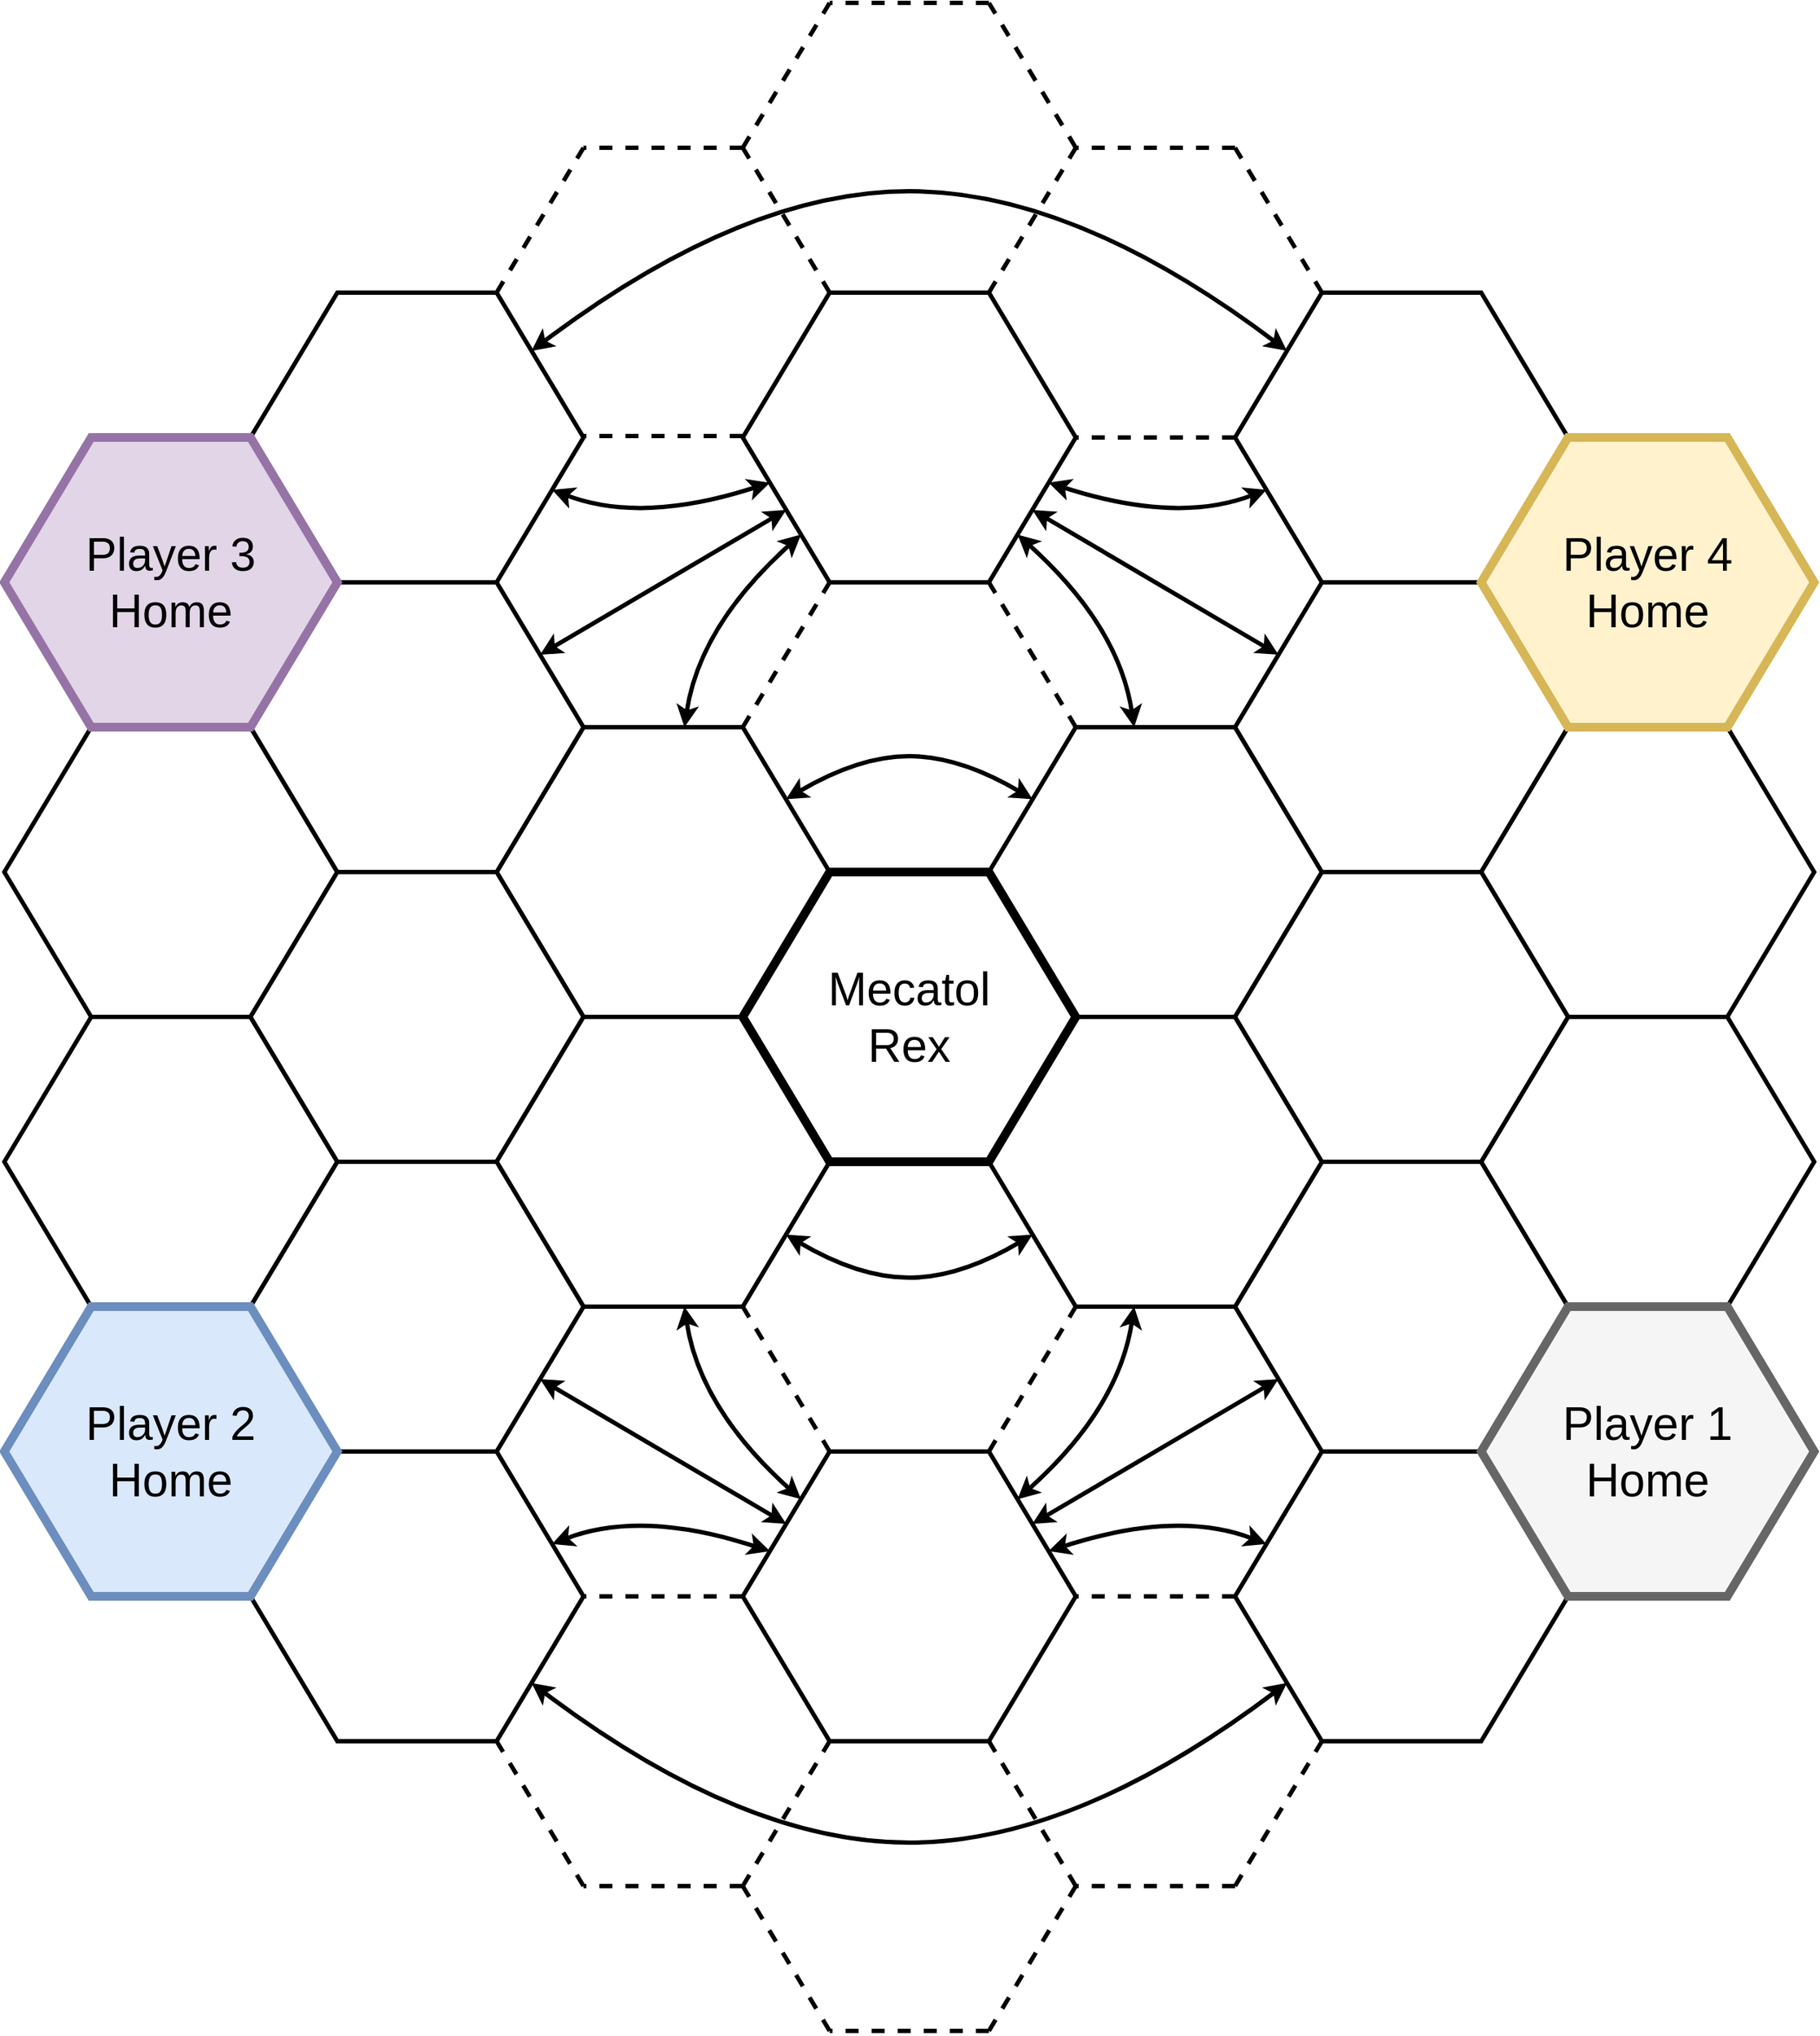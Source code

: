 <mxfile version="13.9.9" type="device"><diagram id="gpUSU13FPlY_5qrdrV4X" name="Page-1"><mxGraphModel dx="1422" dy="822" grid="1" gridSize="10" guides="1" tooltips="1" connect="1" arrows="1" fold="1" page="1" pageScale="1" pageWidth="850" pageHeight="1100" math="0" shadow="0"><root><mxCell id="0"/><mxCell id="1" parent="0"/><mxCell id="BJvtoLirsZLXwuPKlI-e-13" value="" style="shape=hexagon;perimeter=hexagonPerimeter2;whiteSpace=wrap;html=1;fixedSize=1;size=60;fontSize=32;fontFamily=Helvetica;strokeWidth=3;strokeColor=none;" vertex="1" parent="1"><mxGeometry x="550" y="1240" width="230" height="200" as="geometry"/></mxCell><mxCell id="BJvtoLirsZLXwuPKlI-e-12" value="" style="shape=hexagon;perimeter=hexagonPerimeter2;whiteSpace=wrap;html=1;fixedSize=1;size=60;fontSize=32;fontFamily=Helvetica;strokeWidth=3;strokeColor=none;" vertex="1" parent="1"><mxGeometry x="720" y="1140" width="230" height="200" as="geometry"/></mxCell><mxCell id="BJvtoLirsZLXwuPKlI-e-11" value="" style="shape=hexagon;perimeter=hexagonPerimeter2;whiteSpace=wrap;html=1;fixedSize=1;size=60;fontSize=32;fontFamily=Helvetica;strokeWidth=3;strokeColor=none;" vertex="1" parent="1"><mxGeometry x="380" y="1140" width="230" height="200" as="geometry"/></mxCell><mxCell id="BJvtoLirsZLXwuPKlI-e-10" value="" style="shape=hexagon;perimeter=hexagonPerimeter2;whiteSpace=wrap;html=1;fixedSize=1;size=60;fontSize=32;fontFamily=Helvetica;strokeWidth=3;strokeColor=none;" vertex="1" parent="1"><mxGeometry x="720" y="940" width="230" height="200" as="geometry"/></mxCell><mxCell id="BJvtoLirsZLXwuPKlI-e-8" value="" style="shape=hexagon;perimeter=hexagonPerimeter2;whiteSpace=wrap;html=1;fixedSize=1;size=60;fontSize=32;fontFamily=Helvetica;strokeWidth=3;strokeColor=none;" vertex="1" parent="1"><mxGeometry x="380" y="940" width="230" height="200" as="geometry"/></mxCell><mxCell id="BJvtoLirsZLXwuPKlI-e-7" value="" style="shape=hexagon;perimeter=hexagonPerimeter2;whiteSpace=wrap;html=1;fixedSize=1;size=60;fontSize=32;fontFamily=Helvetica;strokeWidth=3;strokeColor=none;" vertex="1" parent="1"><mxGeometry x="550" y="840" width="230" height="200" as="geometry"/></mxCell><mxCell id="BJvtoLirsZLXwuPKlI-e-6" value="" style="shape=hexagon;perimeter=hexagonPerimeter2;whiteSpace=wrap;html=1;fixedSize=1;size=60;fontSize=32;fontFamily=Helvetica;strokeWidth=3;strokeColor=none;" vertex="1" parent="1"><mxGeometry x="550" y="40" width="230" height="200" as="geometry"/></mxCell><mxCell id="BJvtoLirsZLXwuPKlI-e-5" value="" style="shape=hexagon;perimeter=hexagonPerimeter2;whiteSpace=wrap;html=1;fixedSize=1;size=60;fontSize=32;fontFamily=Helvetica;strokeWidth=3;strokeColor=none;" vertex="1" parent="1"><mxGeometry x="380" y="140" width="230" height="200" as="geometry"/></mxCell><mxCell id="BJvtoLirsZLXwuPKlI-e-4" value="" style="shape=hexagon;perimeter=hexagonPerimeter2;whiteSpace=wrap;html=1;fixedSize=1;size=60;fontSize=32;fontFamily=Helvetica;strokeWidth=3;strokeColor=none;" vertex="1" parent="1"><mxGeometry x="720" y="140" width="230" height="200" as="geometry"/></mxCell><mxCell id="BJvtoLirsZLXwuPKlI-e-3" value="" style="shape=hexagon;perimeter=hexagonPerimeter2;whiteSpace=wrap;html=1;fixedSize=1;size=60;fontSize=32;fontFamily=Helvetica;strokeWidth=3;strokeColor=none;" vertex="1" parent="1"><mxGeometry x="380" y="340" width="230" height="200" as="geometry"/></mxCell><mxCell id="BJvtoLirsZLXwuPKlI-e-2" value="" style="shape=hexagon;perimeter=hexagonPerimeter2;whiteSpace=wrap;html=1;fixedSize=1;size=60;fontSize=32;fontFamily=Helvetica;strokeWidth=3;strokeColor=none;" vertex="1" parent="1"><mxGeometry x="720" y="340" width="230" height="200" as="geometry"/></mxCell><mxCell id="BJvtoLirsZLXwuPKlI-e-1" value="" style="shape=hexagon;perimeter=hexagonPerimeter2;whiteSpace=wrap;html=1;fixedSize=1;size=60;fontSize=32;fontFamily=Helvetica;strokeWidth=3;strokeColor=none;" vertex="1" parent="1"><mxGeometry x="550" y="440" width="230" height="200" as="geometry"/></mxCell><mxCell id="ENPFV9wE09J2kmjnsH_E-7" value="" style="shape=hexagon;perimeter=hexagonPerimeter2;whiteSpace=wrap;html=1;fixedSize=1;size=60;fontSize=32;fontFamily=Helvetica;strokeWidth=3;" parent="1" vertex="1"><mxGeometry x="720" y="540" width="230" height="200" as="geometry"/></mxCell><mxCell id="ENPFV9wE09J2kmjnsH_E-43" value="" style="shape=hexagon;perimeter=hexagonPerimeter2;whiteSpace=wrap;html=1;fixedSize=1;size=60;fontSize=32;fontFamily=Helvetica;strokeWidth=3;" parent="1" vertex="1"><mxGeometry x="890" y="440" width="230" height="200" as="geometry"/></mxCell><mxCell id="OSFuQ3dNSyEDMBe-EH_K-7" value="" style="shape=hexagon;perimeter=hexagonPerimeter2;whiteSpace=wrap;html=1;fixedSize=1;size=60;fontSize=32;fontFamily=Helvetica;strokeWidth=3;" parent="1" vertex="1"><mxGeometry x="1060" y="540" width="230" height="200" as="geometry"/></mxCell><mxCell id="OgDaJLD29fgVAuqvpTtd-9" value="" style="shape=hexagon;perimeter=hexagonPerimeter2;whiteSpace=wrap;html=1;fixedSize=1;size=60;fontSize=32;fontFamily=Helvetica;strokeWidth=3;" parent="1" vertex="1"><mxGeometry x="890" y="240" width="230" height="200" as="geometry"/></mxCell><mxCell id="ENPFV9wE09J2kmjnsH_E-45" value="" style="shape=hexagon;perimeter=hexagonPerimeter2;whiteSpace=wrap;html=1;fixedSize=1;size=60;fontSize=32;fontFamily=Helvetica;strokeWidth=3;" parent="1" vertex="1"><mxGeometry x="40" y="740" width="230" height="200" as="geometry"/></mxCell><mxCell id="OSFuQ3dNSyEDMBe-EH_K-3" value="" style="shape=hexagon;perimeter=hexagonPerimeter2;whiteSpace=wrap;html=1;fixedSize=1;size=60;fontSize=32;fontFamily=Helvetica;fillColor=#dae8fc;strokeColor=#6c8ebf;strokeWidth=3;" parent="1" vertex="1"><mxGeometry x="380" y="740" width="230" height="200" as="geometry"/></mxCell><mxCell id="OSFuQ3dNSyEDMBe-EH_K-9" value="" style="shape=hexagon;perimeter=hexagonPerimeter2;whiteSpace=wrap;html=1;fixedSize=1;size=60;fontSize=32;fontFamily=Helvetica;strokeWidth=3;" parent="1" vertex="1"><mxGeometry x="210" y="1040" width="230" height="200" as="geometry"/></mxCell><mxCell id="ENPFV9wE09J2kmjnsH_E-48" value="" style="shape=hexagon;perimeter=hexagonPerimeter2;whiteSpace=wrap;html=1;fixedSize=1;size=60;fontSize=32;fontFamily=Helvetica;strokeWidth=3;" parent="1" vertex="1"><mxGeometry x="890" y="840" width="230" height="200" as="geometry"/></mxCell><mxCell id="OgDaJLD29fgVAuqvpTtd-3" value="" style="shape=hexagon;perimeter=hexagonPerimeter2;whiteSpace=wrap;html=1;fixedSize=1;size=60;fontSize=32;fontFamily=Helvetica;strokeWidth=3;" parent="1" vertex="1"><mxGeometry x="890" y="1040" width="230" height="200" as="geometry"/></mxCell><mxCell id="OgDaJLD29fgVAuqvpTtd-4" value="" style="shape=hexagon;perimeter=hexagonPerimeter2;whiteSpace=wrap;html=1;fixedSize=1;size=60;fontSize=32;fontFamily=Helvetica;strokeWidth=3;" parent="1" vertex="1"><mxGeometry x="1060" y="740" width="230" height="200" as="geometry"/></mxCell><mxCell id="ENPFV9wE09J2kmjnsH_E-9" value="" style="shape=hexagon;perimeter=hexagonPerimeter2;whiteSpace=wrap;html=1;fixedSize=1;size=60;fontSize=32;fontFamily=Helvetica;strokeWidth=3;" parent="1" vertex="1"><mxGeometry x="720" y="740" width="230" height="200" as="geometry"/></mxCell><mxCell id="nCf6v29f-o1V0CxzS2t6-4" value="" style="shape=hexagon;perimeter=hexagonPerimeter2;whiteSpace=wrap;html=1;fixedSize=1;size=60;fontSize=32;fontFamily=Helvetica;strokeWidth=3;fillColor=#dae8fc;strokeColor=#6c8ebf;" parent="1" vertex="1"><mxGeometry x="210" y="840" width="230" height="200" as="geometry"/></mxCell><mxCell id="tG7yrKSYpAtj9X0-IR8r-4" value="" style="shape=hexagon;perimeter=hexagonPerimeter2;whiteSpace=wrap;html=1;fixedSize=1;size=60;fontSize=32;fontFamily=Helvetica;strokeWidth=3;" parent="1" vertex="1"><mxGeometry x="210" y="240" width="230" height="200" as="geometry"/></mxCell><mxCell id="OSFuQ3dNSyEDMBe-EH_K-8" value="" style="shape=hexagon;perimeter=hexagonPerimeter2;whiteSpace=wrap;html=1;fixedSize=1;size=60;fontSize=32;fontFamily=Helvetica;strokeWidth=3;" parent="1" vertex="1"><mxGeometry x="40" y="540" width="230" height="200" as="geometry"/></mxCell><mxCell id="OgDaJLD29fgVAuqvpTtd-1" value="" style="shape=hexagon;perimeter=hexagonPerimeter2;whiteSpace=wrap;html=1;fixedSize=1;size=60;fontSize=32;fontFamily=Helvetica;strokeWidth=3;" parent="1" vertex="1"><mxGeometry x="380" y="540" width="230" height="200" as="geometry"/></mxCell><mxCell id="OgDaJLD29fgVAuqvpTtd-8" value="" style="shape=hexagon;perimeter=hexagonPerimeter2;whiteSpace=wrap;html=1;fixedSize=1;size=60;fontSize=32;fontFamily=Helvetica;strokeWidth=3;" parent="1" vertex="1"><mxGeometry x="210" y="440" width="230" height="200" as="geometry"/></mxCell><mxCell id="tG7yrKSYpAtj9X0-IR8r-1" value="" style="shape=hexagon;perimeter=hexagonPerimeter2;whiteSpace=wrap;html=1;fixedSize=1;size=60;fontSize=32;fontFamily=Helvetica;strokeWidth=3;" parent="1" vertex="1"><mxGeometry x="210" y="640" width="230" height="200" as="geometry"/></mxCell><mxCell id="tG7yrKSYpAtj9X0-IR8r-2" value="" style="shape=hexagon;perimeter=hexagonPerimeter2;whiteSpace=wrap;html=1;fixedSize=1;size=60;fontSize=32;fontFamily=Helvetica;strokeWidth=3;" parent="1" vertex="1"><mxGeometry x="890" y="640" width="230" height="200" as="geometry"/></mxCell><mxCell id="4JGFY23e2pcNBj0cE5Fv-7" value="" style="endArrow=none;dashed=1;html=1;strokeWidth=3;" parent="1" edge="1"><mxGeometry width="50" height="50" relative="1" as="geometry"><mxPoint x="720" y="1440" as="sourcePoint"/><mxPoint x="780" y="1340" as="targetPoint"/></mxGeometry></mxCell><mxCell id="4JGFY23e2pcNBj0cE5Fv-8" value="" style="endArrow=none;dashed=1;html=1;strokeWidth=3;" parent="1" edge="1"><mxGeometry width="50" height="50" relative="1" as="geometry"><mxPoint x="610" y="1440" as="sourcePoint"/><mxPoint x="550" y="1340" as="targetPoint"/></mxGeometry></mxCell><mxCell id="4JGFY23e2pcNBj0cE5Fv-9" value="" style="endArrow=none;dashed=1;html=1;strokeWidth=3;" parent="1" edge="1"><mxGeometry width="50" height="50" relative="1" as="geometry"><mxPoint x="720" y="1440" as="sourcePoint"/><mxPoint x="610" y="1440" as="targetPoint"/></mxGeometry></mxCell><mxCell id="4JGFY23e2pcNBj0cE5Fv-13" value="" style="endArrow=classic;startArrow=classic;html=1;strokeWidth=3;" parent="1" source="ENPFV9wE09J2kmjnsH_E-46" target="ENPFV9wE09J2kmjnsH_E-48" edge="1"><mxGeometry width="50" height="50" relative="1" as="geometry"><mxPoint x="670" y="1080" as="sourcePoint"/><mxPoint x="720" y="1030" as="targetPoint"/></mxGeometry></mxCell><mxCell id="4JGFY23e2pcNBj0cE5Fv-14" value="" style="endArrow=classic;startArrow=classic;html=1;strokeWidth=3;" parent="1" source="nCf6v29f-o1V0CxzS2t6-4" target="ENPFV9wE09J2kmjnsH_E-46" edge="1"><mxGeometry width="50" height="50" relative="1" as="geometry"><mxPoint x="760" y="1100" as="sourcePoint"/><mxPoint x="930" y="1000" as="targetPoint"/></mxGeometry></mxCell><mxCell id="4JGFY23e2pcNBj0cE5Fv-20" value="" style="curved=1;endArrow=classic;html=1;strokeWidth=3;startArrow=classic;startFill=1;" parent="1" source="OSFuQ3dNSyEDMBe-EH_K-9" target="OgDaJLD29fgVAuqvpTtd-3" edge="1"><mxGeometry width="50" height="50" relative="1" as="geometry"><mxPoint x="990" y="1420" as="sourcePoint"/><mxPoint x="1180" y="1330" as="targetPoint"/><Array as="points"><mxPoint x="550" y="1310"/><mxPoint x="780" y="1310"/></Array></mxGeometry></mxCell><mxCell id="4JGFY23e2pcNBj0cE5Fv-22" value="" style="curved=1;endArrow=classic;html=1;strokeWidth=3;startArrow=classic;startFill=1;" parent="1" source="OSFuQ3dNSyEDMBe-EH_K-3" target="ENPFV9wE09J2kmjnsH_E-9" edge="1"><mxGeometry width="50" height="50" relative="1" as="geometry"><mxPoint x="209.996" y="926.34" as="sourcePoint"/><mxPoint x="727.604" y="926.34" as="targetPoint"/><Array as="points"><mxPoint x="630" y="920"/><mxPoint x="700" y="920"/></Array></mxGeometry></mxCell><mxCell id="4JGFY23e2pcNBj0cE5Fv-23" value="" style="curved=1;endArrow=classic;html=1;strokeWidth=3;startArrow=classic;startFill=1;" parent="1" source="OSFuQ3dNSyEDMBe-EH_K-3" target="ENPFV9wE09J2kmjnsH_E-46" edge="1"><mxGeometry width="50" height="50" relative="1" as="geometry"><mxPoint x="509.996" y="980.003" as="sourcePoint"/><mxPoint x="680.324" y="980.003" as="targetPoint"/><Array as="points"><mxPoint x="520" y="1010"/></Array></mxGeometry></mxCell><mxCell id="4JGFY23e2pcNBj0cE5Fv-24" value="" style="curved=1;endArrow=classic;html=1;strokeWidth=3;startArrow=classic;startFill=1;" parent="1" source="ENPFV9wE09J2kmjnsH_E-9" target="ENPFV9wE09J2kmjnsH_E-46" edge="1"><mxGeometry width="50" height="50" relative="1" as="geometry"><mxPoint x="508.125" y="950" as="sourcePoint"/><mxPoint x="598.795" y="1085.341" as="targetPoint"/><Array as="points"><mxPoint x="810" y="1010"/></Array></mxGeometry></mxCell><mxCell id="4JGFY23e2pcNBj0cE5Fv-25" value="" style="curved=1;endArrow=classic;html=1;strokeWidth=3;startArrow=classic;startFill=1;" parent="1" source="OSFuQ3dNSyEDMBe-EH_K-9" target="ENPFV9wE09J2kmjnsH_E-46" edge="1"><mxGeometry width="50" height="50" relative="1" as="geometry"><mxPoint x="518.125" y="960" as="sourcePoint"/><mxPoint x="608.795" y="1095.341" as="targetPoint"/><Array as="points"><mxPoint x="480" y="1080"/></Array></mxGeometry></mxCell><mxCell id="4JGFY23e2pcNBj0cE5Fv-26" value="" style="curved=1;endArrow=classic;html=1;strokeWidth=3;startArrow=classic;startFill=1;" parent="1" source="ENPFV9wE09J2kmjnsH_E-46" target="OgDaJLD29fgVAuqvpTtd-3" edge="1"><mxGeometry width="50" height="50" relative="1" as="geometry"><mxPoint x="420.638" y="1101.064" as="sourcePoint"/><mxPoint x="590.667" y="1098.889" as="targetPoint"/><Array as="points"><mxPoint x="850" y="1080"/></Array></mxGeometry></mxCell><mxCell id="OKdcwZX4NVjDo0o5hysp-7" value="" style="endArrow=none;dashed=1;html=1;strokeWidth=3;" parent="1" edge="1"><mxGeometry width="50" height="50" relative="1" as="geometry"><mxPoint x="780" y="140" as="sourcePoint"/><mxPoint x="720" y="40" as="targetPoint"/></mxGeometry></mxCell><mxCell id="OKdcwZX4NVjDo0o5hysp-8" value="" style="endArrow=none;dashed=1;html=1;strokeWidth=3;exitX=0;exitY=0.5;exitDx=0;exitDy=0;" parent="1" edge="1"><mxGeometry width="50" height="50" relative="1" as="geometry"><mxPoint x="550" y="140" as="sourcePoint"/><mxPoint x="610" y="40" as="targetPoint"/></mxGeometry></mxCell><mxCell id="OKdcwZX4NVjDo0o5hysp-9" value="" style="endArrow=none;dashed=1;html=1;strokeWidth=3;" parent="1" edge="1"><mxGeometry width="50" height="50" relative="1" as="geometry"><mxPoint x="720" y="40" as="sourcePoint"/><mxPoint x="610" y="40" as="targetPoint"/></mxGeometry></mxCell><mxCell id="OKdcwZX4NVjDo0o5hysp-11" value="" style="curved=1;endArrow=classic;html=1;strokeWidth=3;startArrow=classic;startFill=1;" parent="1" source="OgDaJLD29fgVAuqvpTtd-1" target="ENPFV9wE09J2kmjnsH_E-7" edge="1"><mxGeometry width="50" height="50" relative="1" as="geometry"><mxPoint x="589.836" y="900.273" as="sourcePoint"/><mxPoint x="760.164" y="900.273" as="targetPoint"/><Array as="points"><mxPoint x="630" y="560"/><mxPoint x="700" y="560"/></Array></mxGeometry></mxCell><mxCell id="OKdcwZX4NVjDo0o5hysp-12" value="" style="endArrow=classic;startArrow=classic;html=1;strokeWidth=3;" parent="1" source="OgDaJLD29fgVAuqvpTtd-8" target="nCf6v29f-o1V0CxzS2t6-2" edge="1"><mxGeometry width="50" height="50" relative="1" as="geometry"><mxPoint x="440" y="430" as="sourcePoint"/><mxPoint x="610" y="530" as="targetPoint"/></mxGeometry></mxCell><mxCell id="OKdcwZX4NVjDo0o5hysp-13" value="" style="endArrow=classic;startArrow=classic;html=1;strokeWidth=3;" parent="1" source="ENPFV9wE09J2kmjnsH_E-43" target="nCf6v29f-o1V0CxzS2t6-2" edge="1"><mxGeometry width="50" height="50" relative="1" as="geometry"><mxPoint x="420" y="500" as="sourcePoint"/><mxPoint x="590" y="400" as="targetPoint"/></mxGeometry></mxCell><mxCell id="OKdcwZX4NVjDo0o5hysp-14" value="" style="curved=1;endArrow=classic;html=1;strokeWidth=3;startArrow=classic;startFill=1;" parent="1" source="tG7yrKSYpAtj9X0-IR8r-4" target="OgDaJLD29fgVAuqvpTtd-9" edge="1"><mxGeometry width="50" height="50" relative="1" as="geometry"><mxPoint x="399.998" y="59.996" as="sourcePoint"/><mxPoint x="921.742" y="59.996" as="targetPoint"/><Array as="points"><mxPoint x="550" y="170"/><mxPoint x="780" y="170"/></Array></mxGeometry></mxCell><mxCell id="OKdcwZX4NVjDo0o5hysp-15" value="" style="curved=1;endArrow=classic;html=1;strokeWidth=3;startArrow=classic;startFill=1;" parent="1" source="nCf6v29f-o1V0CxzS2t6-2" target="ENPFV9wE09J2kmjnsH_E-7" edge="1"><mxGeometry width="50" height="50" relative="1" as="geometry"><mxPoint x="820.514" y="460" as="sourcePoint"/><mxPoint x="739.996" y="592.96" as="targetPoint"/><Array as="points"><mxPoint x="810" y="470"/></Array></mxGeometry></mxCell><mxCell id="OKdcwZX4NVjDo0o5hysp-16" value="" style="curved=1;endArrow=classic;html=1;strokeWidth=3;startArrow=classic;startFill=1;" parent="1" source="nCf6v29f-o1V0CxzS2t6-2" target="OgDaJLD29fgVAuqvpTtd-1" edge="1"><mxGeometry width="50" height="50" relative="1" as="geometry"><mxPoint x="749.776" y="417.04" as="sourcePoint"/><mxPoint x="830.294" y="550" as="targetPoint"/><Array as="points"><mxPoint x="520" y="470"/></Array></mxGeometry></mxCell><mxCell id="OKdcwZX4NVjDo0o5hysp-17" value="" style="curved=1;endArrow=classic;html=1;strokeWidth=3;startArrow=classic;startFill=1;" parent="1" source="nCf6v29f-o1V0CxzS2t6-2" target="OgDaJLD29fgVAuqvpTtd-9" edge="1"><mxGeometry width="50" height="50" relative="1" as="geometry"><mxPoint x="759.776" y="427.04" as="sourcePoint"/><mxPoint x="840.294" y="560" as="targetPoint"/><Array as="points"><mxPoint x="850" y="400"/></Array></mxGeometry></mxCell><mxCell id="OKdcwZX4NVjDo0o5hysp-18" value="" style="curved=1;endArrow=classic;html=1;strokeWidth=3;startArrow=classic;startFill=1;" parent="1" source="tG7yrKSYpAtj9X0-IR8r-4" target="nCf6v29f-o1V0CxzS2t6-2" edge="1"><mxGeometry width="50" height="50" relative="1" as="geometry"><mxPoint x="771.267" y="381.222" as="sourcePoint"/><mxPoint x="921.675" y="386.126" as="targetPoint"/><Array as="points"><mxPoint x="480" y="400"/></Array></mxGeometry></mxCell><mxCell id="nCf6v29f-o1V0CxzS2t6-2" value="" style="shape=hexagon;perimeter=hexagonPerimeter2;whiteSpace=wrap;html=1;fixedSize=1;size=60;fontSize=32;fontFamily=Helvetica;strokeWidth=3;" parent="1" vertex="1"><mxGeometry x="550" y="240" width="230" height="200" as="geometry"/></mxCell><mxCell id="ENPFV9wE09J2kmjnsH_E-46" value="" style="shape=hexagon;perimeter=hexagonPerimeter2;whiteSpace=wrap;html=1;fixedSize=1;size=60;fontSize=32;fontFamily=Helvetica;strokeWidth=3;" parent="1" vertex="1"><mxGeometry x="550" y="1040" width="230" height="200" as="geometry"/></mxCell><mxCell id="g_vjVdyLHdx8YqpFZdTW-1" value="" style="shape=hexagon;perimeter=hexagonPerimeter2;whiteSpace=wrap;html=1;fixedSize=1;size=60;fontSize=32;fontFamily=Helvetica;strokeWidth=3;" parent="1" vertex="1"><mxGeometry x="380" y="740" width="230" height="200" as="geometry"/></mxCell><mxCell id="g_vjVdyLHdx8YqpFZdTW-2" value="" style="shape=hexagon;perimeter=hexagonPerimeter2;whiteSpace=wrap;html=1;fixedSize=1;size=60;fontSize=32;fontFamily=Helvetica;strokeWidth=3;" parent="1" vertex="1"><mxGeometry x="210" y="840" width="230" height="200" as="geometry"/></mxCell><mxCell id="ENPFV9wE09J2kmjnsH_E-37" value="Player 1&lt;br style=&quot;font-size: 32px;&quot;&gt;Home" style="shape=hexagon;perimeter=hexagonPerimeter2;whiteSpace=wrap;html=1;fixedSize=1;size=60;fontSize=32;fontFamily=Helvetica;strokeWidth=6;fillColor=#f5f5f5;strokeColor=#666666;" parent="1" vertex="1"><mxGeometry x="1060" y="940" width="230" height="200" as="geometry"/></mxCell><mxCell id="ENPFV9wE09J2kmjnsH_E-41" value="Player 2&lt;br style=&quot;font-size: 32px;&quot;&gt;Home" style="shape=hexagon;perimeter=hexagonPerimeter2;whiteSpace=wrap;html=1;fixedSize=1;size=60;fontSize=32;fontFamily=Helvetica;fillColor=#dae8fc;strokeColor=#6c8ebf;strokeWidth=6;" parent="1" vertex="1"><mxGeometry x="40" y="940" width="230" height="200" as="geometry"/></mxCell><mxCell id="ENPFV9wE09J2kmjnsH_E-38" value="Player 3&lt;br style=&quot;font-size: 32px;&quot;&gt;Home" style="shape=hexagon;perimeter=hexagonPerimeter2;whiteSpace=wrap;html=1;fixedSize=1;size=60;fontSize=32;fontFamily=Helvetica;fillColor=#e1d5e7;strokeColor=#9673a6;strokeWidth=6;" parent="1" vertex="1"><mxGeometry x="40" y="340" width="230" height="200" as="geometry"/></mxCell><mxCell id="ENPFV9wE09J2kmjnsH_E-35" value="Player 4&lt;br style=&quot;font-size: 32px;&quot;&gt;Home" style="shape=hexagon;perimeter=hexagonPerimeter2;whiteSpace=wrap;html=1;fixedSize=1;size=60;fontSize=32;fontFamily=Helvetica;fillColor=#fff2cc;strokeColor=#d6b656;strokeWidth=6;" parent="1" vertex="1"><mxGeometry x="1060" y="340" width="230" height="200" as="geometry"/></mxCell><mxCell id="nCf6v29f-o1V0CxzS2t6-3" value="Mecatol&lt;br style=&quot;font-size: 32px;&quot;&gt;Rex" style="shape=hexagon;perimeter=hexagonPerimeter2;whiteSpace=wrap;html=1;fixedSize=1;size=60;fontSize=32;fontFamily=Helvetica;strokeWidth=6;" parent="1" vertex="1"><mxGeometry x="550" y="640" width="230" height="200" as="geometry"/></mxCell><mxCell id="e0PaQoC2Yl_MOVggrASk-1" value="" style="endArrow=none;dashed=1;html=1;strokeWidth=3;exitX=0;exitY=0.5;exitDx=0;exitDy=0;" parent="1" edge="1"><mxGeometry width="50" height="50" relative="1" as="geometry"><mxPoint x="380" y="240" as="sourcePoint"/><mxPoint x="440" y="140" as="targetPoint"/></mxGeometry></mxCell><mxCell id="e0PaQoC2Yl_MOVggrASk-2" value="" style="endArrow=none;dashed=1;html=1;strokeWidth=3;" parent="1" edge="1"><mxGeometry width="50" height="50" relative="1" as="geometry"><mxPoint x="550" y="140" as="sourcePoint"/><mxPoint x="440" y="140" as="targetPoint"/></mxGeometry></mxCell><mxCell id="e0PaQoC2Yl_MOVggrASk-3" value="" style="endArrow=none;dashed=1;html=1;strokeWidth=3;" parent="1" edge="1"><mxGeometry width="50" height="50" relative="1" as="geometry"><mxPoint x="950" y="240" as="sourcePoint"/><mxPoint x="890" y="140" as="targetPoint"/></mxGeometry></mxCell><mxCell id="e0PaQoC2Yl_MOVggrASk-4" value="" style="endArrow=none;dashed=1;html=1;strokeWidth=3;" parent="1" edge="1"><mxGeometry width="50" height="50" relative="1" as="geometry"><mxPoint x="890" y="140" as="sourcePoint"/><mxPoint x="780" y="140" as="targetPoint"/></mxGeometry></mxCell><mxCell id="e0PaQoC2Yl_MOVggrASk-5" value="" style="endArrow=none;dashed=1;html=1;strokeWidth=3;" parent="1" edge="1"><mxGeometry width="50" height="50" relative="1" as="geometry"><mxPoint x="610" y="240" as="sourcePoint"/><mxPoint x="550" y="140" as="targetPoint"/></mxGeometry></mxCell><mxCell id="e0PaQoC2Yl_MOVggrASk-7" value="" style="endArrow=none;dashed=1;html=1;strokeWidth=3;exitX=0;exitY=0.5;exitDx=0;exitDy=0;" parent="1" edge="1"><mxGeometry width="50" height="50" relative="1" as="geometry"><mxPoint x="720" y="240" as="sourcePoint"/><mxPoint x="780" y="140" as="targetPoint"/></mxGeometry></mxCell><mxCell id="e0PaQoC2Yl_MOVggrASk-8" value="" style="endArrow=none;dashed=1;html=1;strokeWidth=3;" parent="1" edge="1"><mxGeometry width="50" height="50" relative="1" as="geometry"><mxPoint x="550" y="339" as="sourcePoint"/><mxPoint x="440" y="339" as="targetPoint"/></mxGeometry></mxCell><mxCell id="e0PaQoC2Yl_MOVggrASk-9" value="" style="endArrow=none;dashed=1;html=1;strokeWidth=3;" parent="1" edge="1"><mxGeometry width="50" height="50" relative="1" as="geometry"><mxPoint x="890" y="340" as="sourcePoint"/><mxPoint x="780" y="340" as="targetPoint"/></mxGeometry></mxCell><mxCell id="e0PaQoC2Yl_MOVggrASk-10" value="" style="endArrow=none;dashed=1;html=1;strokeWidth=3;" parent="1" edge="1"><mxGeometry width="50" height="50" relative="1" as="geometry"><mxPoint x="780" y="540" as="sourcePoint"/><mxPoint x="720" y="440" as="targetPoint"/></mxGeometry></mxCell><mxCell id="e0PaQoC2Yl_MOVggrASk-11" value="" style="endArrow=none;dashed=1;html=1;strokeWidth=3;exitX=0;exitY=0.5;exitDx=0;exitDy=0;" parent="1" edge="1"><mxGeometry width="50" height="50" relative="1" as="geometry"><mxPoint x="550" y="540" as="sourcePoint"/><mxPoint x="610" y="440" as="targetPoint"/></mxGeometry></mxCell><mxCell id="e0PaQoC2Yl_MOVggrASk-12" value="" style="endArrow=none;dashed=1;html=1;strokeWidth=3;" parent="1" edge="1"><mxGeometry width="50" height="50" relative="1" as="geometry"><mxPoint x="440" y="1340" as="sourcePoint"/><mxPoint x="380" y="1240" as="targetPoint"/></mxGeometry></mxCell><mxCell id="e0PaQoC2Yl_MOVggrASk-13" value="" style="endArrow=none;dashed=1;html=1;strokeWidth=3;" parent="1" edge="1"><mxGeometry width="50" height="50" relative="1" as="geometry"><mxPoint x="550" y="1340" as="sourcePoint"/><mxPoint x="440" y="1340" as="targetPoint"/></mxGeometry></mxCell><mxCell id="e0PaQoC2Yl_MOVggrASk-14" value="" style="endArrow=none;dashed=1;html=1;strokeWidth=3;" parent="1" edge="1"><mxGeometry width="50" height="50" relative="1" as="geometry"><mxPoint x="890" y="1340" as="sourcePoint"/><mxPoint x="780" y="1340" as="targetPoint"/></mxGeometry></mxCell><mxCell id="e0PaQoC2Yl_MOVggrASk-15" value="" style="endArrow=none;dashed=1;html=1;strokeWidth=3;" parent="1" edge="1"><mxGeometry width="50" height="50" relative="1" as="geometry"><mxPoint x="890" y="1340" as="sourcePoint"/><mxPoint x="950" y="1240" as="targetPoint"/></mxGeometry></mxCell><mxCell id="e0PaQoC2Yl_MOVggrASk-16" value="" style="endArrow=none;dashed=1;html=1;strokeWidth=3;" parent="1" edge="1"><mxGeometry width="50" height="50" relative="1" as="geometry"><mxPoint x="550" y="1340" as="sourcePoint"/><mxPoint x="610" y="1240" as="targetPoint"/></mxGeometry></mxCell><mxCell id="e0PaQoC2Yl_MOVggrASk-17" value="" style="endArrow=none;dashed=1;html=1;strokeWidth=3;" parent="1" edge="1"><mxGeometry width="50" height="50" relative="1" as="geometry"><mxPoint x="780" y="1340" as="sourcePoint"/><mxPoint x="720" y="1240" as="targetPoint"/></mxGeometry></mxCell><mxCell id="e0PaQoC2Yl_MOVggrASk-18" value="" style="endArrow=none;dashed=1;html=1;strokeWidth=3;" parent="1" edge="1"><mxGeometry width="50" height="50" relative="1" as="geometry"><mxPoint x="890" y="1140" as="sourcePoint"/><mxPoint x="780" y="1140" as="targetPoint"/></mxGeometry></mxCell><mxCell id="e0PaQoC2Yl_MOVggrASk-19" value="" style="endArrow=none;dashed=1;html=1;strokeWidth=3;" parent="1" edge="1"><mxGeometry width="50" height="50" relative="1" as="geometry"><mxPoint x="550" y="1140" as="sourcePoint"/><mxPoint x="440" y="1140" as="targetPoint"/></mxGeometry></mxCell><mxCell id="e0PaQoC2Yl_MOVggrASk-20" value="" style="endArrow=none;dashed=1;html=1;strokeWidth=3;" parent="1" edge="1"><mxGeometry width="50" height="50" relative="1" as="geometry"><mxPoint x="720" y="1040" as="sourcePoint"/><mxPoint x="780" y="940" as="targetPoint"/></mxGeometry></mxCell><mxCell id="e0PaQoC2Yl_MOVggrASk-21" value="" style="endArrow=none;dashed=1;html=1;strokeWidth=3;" parent="1" edge="1"><mxGeometry width="50" height="50" relative="1" as="geometry"><mxPoint x="610" y="1040" as="sourcePoint"/><mxPoint x="550" y="940" as="targetPoint"/></mxGeometry></mxCell></root></mxGraphModel></diagram></mxfile>